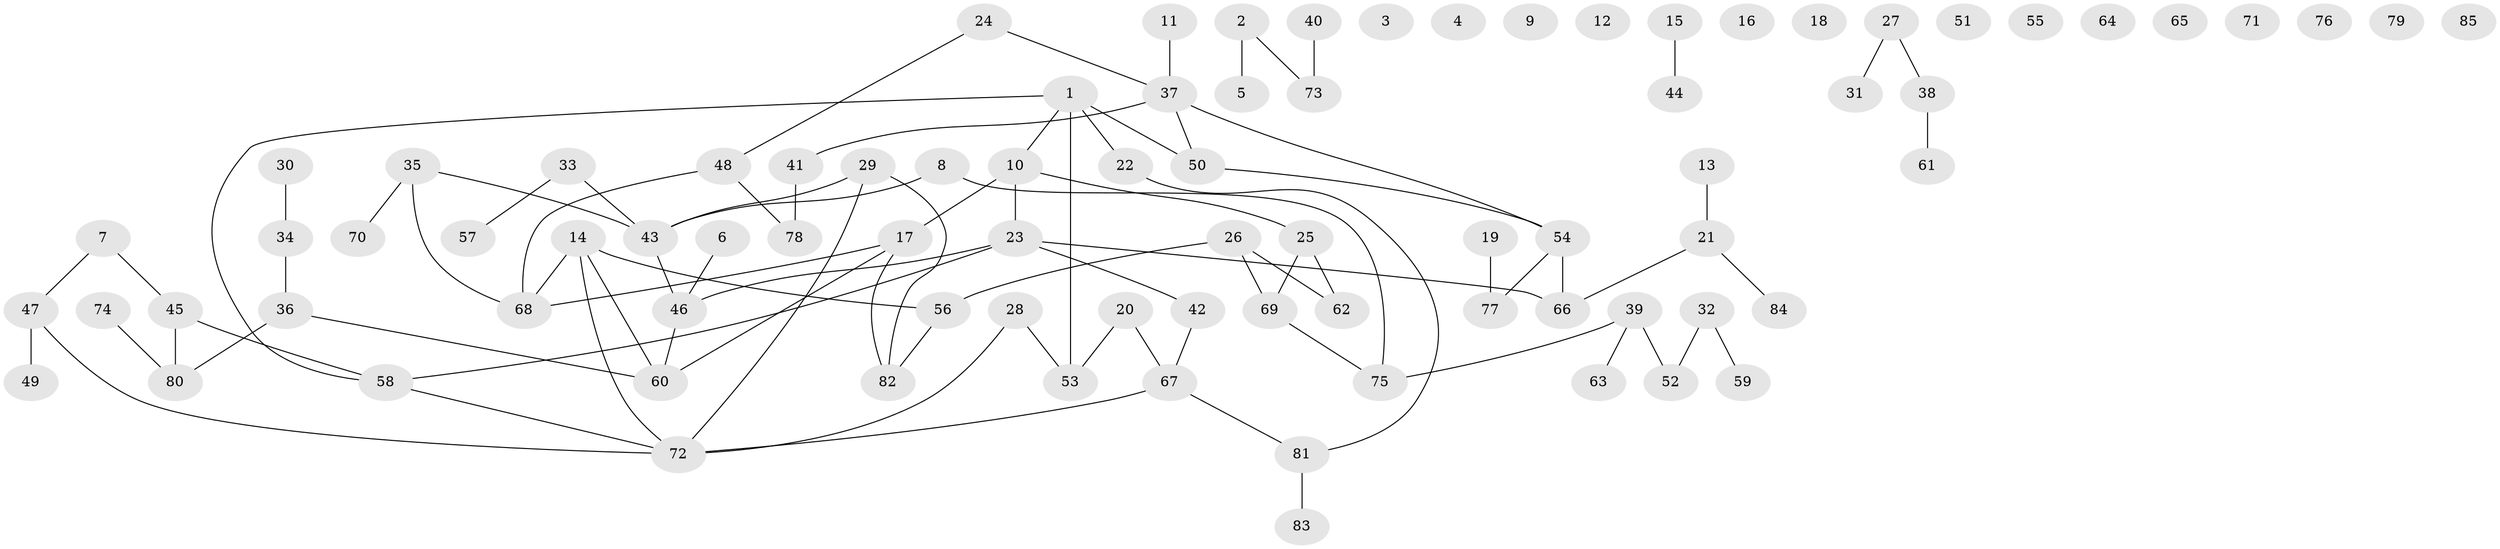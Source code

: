 // Generated by graph-tools (version 1.1) at 2025/00/03/09/25 03:00:49]
// undirected, 85 vertices, 88 edges
graph export_dot {
graph [start="1"]
  node [color=gray90,style=filled];
  1;
  2;
  3;
  4;
  5;
  6;
  7;
  8;
  9;
  10;
  11;
  12;
  13;
  14;
  15;
  16;
  17;
  18;
  19;
  20;
  21;
  22;
  23;
  24;
  25;
  26;
  27;
  28;
  29;
  30;
  31;
  32;
  33;
  34;
  35;
  36;
  37;
  38;
  39;
  40;
  41;
  42;
  43;
  44;
  45;
  46;
  47;
  48;
  49;
  50;
  51;
  52;
  53;
  54;
  55;
  56;
  57;
  58;
  59;
  60;
  61;
  62;
  63;
  64;
  65;
  66;
  67;
  68;
  69;
  70;
  71;
  72;
  73;
  74;
  75;
  76;
  77;
  78;
  79;
  80;
  81;
  82;
  83;
  84;
  85;
  1 -- 10;
  1 -- 22;
  1 -- 50;
  1 -- 53;
  1 -- 58;
  2 -- 5;
  2 -- 73;
  6 -- 46;
  7 -- 45;
  7 -- 47;
  8 -- 43;
  8 -- 75;
  10 -- 17;
  10 -- 23;
  10 -- 25;
  11 -- 37;
  13 -- 21;
  14 -- 56;
  14 -- 60;
  14 -- 68;
  14 -- 72;
  15 -- 44;
  17 -- 60;
  17 -- 68;
  17 -- 82;
  19 -- 77;
  20 -- 53;
  20 -- 67;
  21 -- 66;
  21 -- 84;
  22 -- 81;
  23 -- 42;
  23 -- 46;
  23 -- 58;
  23 -- 66;
  24 -- 37;
  24 -- 48;
  25 -- 62;
  25 -- 69;
  26 -- 56;
  26 -- 62;
  26 -- 69;
  27 -- 31;
  27 -- 38;
  28 -- 53;
  28 -- 72;
  29 -- 43;
  29 -- 72;
  29 -- 82;
  30 -- 34;
  32 -- 52;
  32 -- 59;
  33 -- 43;
  33 -- 57;
  34 -- 36;
  35 -- 43;
  35 -- 68;
  35 -- 70;
  36 -- 60;
  36 -- 80;
  37 -- 41;
  37 -- 50;
  37 -- 54;
  38 -- 61;
  39 -- 52;
  39 -- 63;
  39 -- 75;
  40 -- 73;
  41 -- 78;
  42 -- 67;
  43 -- 46;
  45 -- 58;
  45 -- 80;
  46 -- 60;
  47 -- 49;
  47 -- 72;
  48 -- 68;
  48 -- 78;
  50 -- 54;
  54 -- 66;
  54 -- 77;
  56 -- 82;
  58 -- 72;
  67 -- 72;
  67 -- 81;
  69 -- 75;
  74 -- 80;
  81 -- 83;
}
